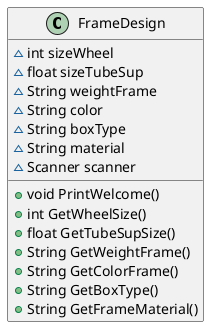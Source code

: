 @startuml
class FrameDesign {
~ int sizeWheel
~ float sizeTubeSup
~ String weightFrame
~ String color
~ String boxType
~ String material
~ Scanner scanner
+ void PrintWelcome()
+ int GetWheelSize()
+ float GetTubeSupSize()
+ String GetWeightFrame()
+ String GetColorFrame()
+ String GetBoxType()
+ String GetFrameMaterial()
}


@enduml
